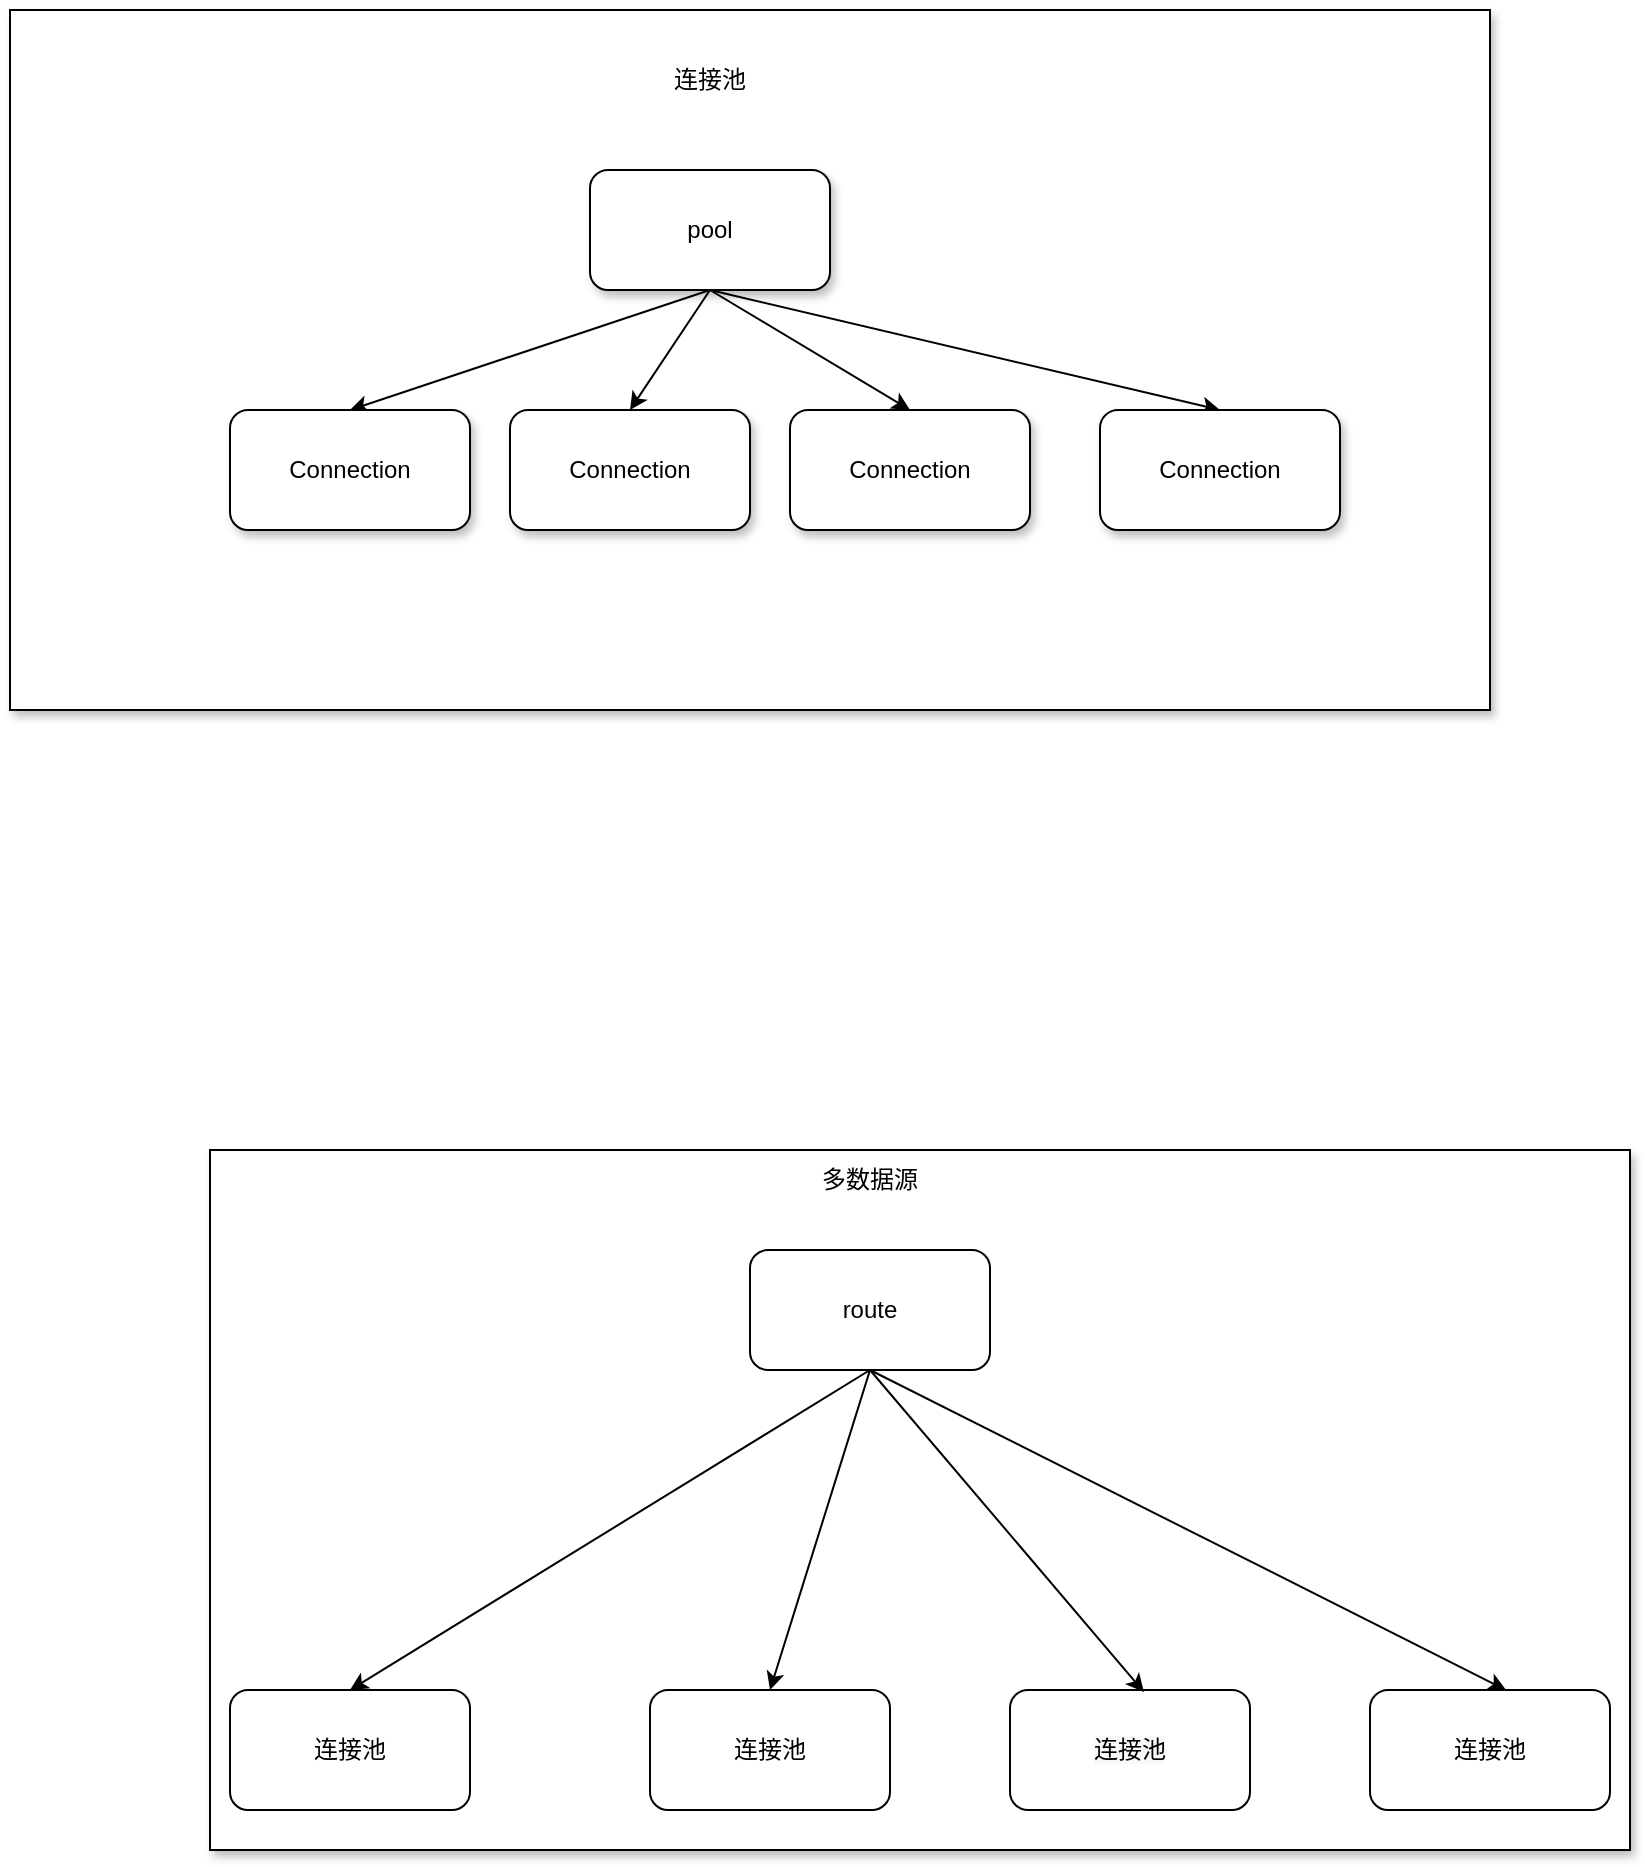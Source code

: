 <mxfile version="15.7.3" type="device"><diagram id="r_DhsfADYLEMHZVyqy3z" name="第 1 页"><mxGraphModel dx="1088" dy="1718" grid="1" gridSize="10" guides="1" tooltips="1" connect="1" arrows="1" fold="1" page="1" pageScale="1" pageWidth="1169" pageHeight="827" math="0" shadow="0"><root><mxCell id="0"/><mxCell id="1" parent="0"/><mxCell id="MaRIiSNgnK7miI8mTcgT-33" value="" style="rounded=0;whiteSpace=wrap;html=1;shadow=1;" vertex="1" parent="1"><mxGeometry x="140" y="490" width="710" height="350" as="geometry"/></mxCell><mxCell id="MaRIiSNgnK7miI8mTcgT-30" value="" style="rounded=0;whiteSpace=wrap;html=1;shadow=1;" vertex="1" parent="1"><mxGeometry x="40" y="-80" width="740" height="350" as="geometry"/></mxCell><mxCell id="MaRIiSNgnK7miI8mTcgT-1" value="连接池" style="rounded=1;whiteSpace=wrap;html=1;" vertex="1" parent="1"><mxGeometry x="360" y="760" width="120" height="60" as="geometry"/></mxCell><mxCell id="MaRIiSNgnK7miI8mTcgT-2" value="连接池" style="rounded=1;whiteSpace=wrap;html=1;" vertex="1" parent="1"><mxGeometry x="150" y="760" width="120" height="60" as="geometry"/></mxCell><mxCell id="MaRIiSNgnK7miI8mTcgT-3" value="&#10;&#10;&lt;span style=&quot;color: rgb(0, 0, 0); font-family: helvetica; font-size: 12px; font-style: normal; font-weight: 400; letter-spacing: normal; text-align: center; text-indent: 0px; text-transform: none; word-spacing: 0px; background-color: rgb(248, 249, 250); display: inline; float: none;&quot;&gt;连接池&lt;/span&gt;&#10;&#10;" style="rounded=1;whiteSpace=wrap;html=1;" vertex="1" parent="1"><mxGeometry x="540" y="760" width="120" height="60" as="geometry"/></mxCell><mxCell id="MaRIiSNgnK7miI8mTcgT-4" value="连接池" style="rounded=1;whiteSpace=wrap;html=1;" vertex="1" parent="1"><mxGeometry x="720" y="760" width="120" height="60" as="geometry"/></mxCell><mxCell id="MaRIiSNgnK7miI8mTcgT-8" style="edgeStyle=none;rounded=0;orthogonalLoop=1;jettySize=auto;html=1;exitX=0.5;exitY=1;exitDx=0;exitDy=0;entryX=0.5;entryY=0;entryDx=0;entryDy=0;" edge="1" parent="1" source="MaRIiSNgnK7miI8mTcgT-5" target="MaRIiSNgnK7miI8mTcgT-2"><mxGeometry relative="1" as="geometry"/></mxCell><mxCell id="MaRIiSNgnK7miI8mTcgT-9" style="edgeStyle=none;rounded=0;orthogonalLoop=1;jettySize=auto;html=1;exitX=0.5;exitY=1;exitDx=0;exitDy=0;entryX=0.5;entryY=0;entryDx=0;entryDy=0;" edge="1" parent="1" source="MaRIiSNgnK7miI8mTcgT-5" target="MaRIiSNgnK7miI8mTcgT-1"><mxGeometry relative="1" as="geometry"/></mxCell><mxCell id="MaRIiSNgnK7miI8mTcgT-10" style="edgeStyle=none;rounded=0;orthogonalLoop=1;jettySize=auto;html=1;exitX=0.5;exitY=1;exitDx=0;exitDy=0;entryX=0.558;entryY=0.017;entryDx=0;entryDy=0;entryPerimeter=0;" edge="1" parent="1" source="MaRIiSNgnK7miI8mTcgT-5" target="MaRIiSNgnK7miI8mTcgT-3"><mxGeometry relative="1" as="geometry"/></mxCell><mxCell id="MaRIiSNgnK7miI8mTcgT-11" style="edgeStyle=none;rounded=0;orthogonalLoop=1;jettySize=auto;html=1;exitX=0.5;exitY=1;exitDx=0;exitDy=0;entryX=0.567;entryY=0;entryDx=0;entryDy=0;entryPerimeter=0;" edge="1" parent="1" source="MaRIiSNgnK7miI8mTcgT-5" target="MaRIiSNgnK7miI8mTcgT-4"><mxGeometry relative="1" as="geometry"/></mxCell><mxCell id="MaRIiSNgnK7miI8mTcgT-5" value="route" style="rounded=1;whiteSpace=wrap;html=1;" vertex="1" parent="1"><mxGeometry x="410" y="540" width="120" height="60" as="geometry"/></mxCell><mxCell id="MaRIiSNgnK7miI8mTcgT-26" style="edgeStyle=none;rounded=0;orthogonalLoop=1;jettySize=auto;html=1;exitX=0.5;exitY=1;exitDx=0;exitDy=0;entryX=0.5;entryY=0;entryDx=0;entryDy=0;" edge="1" parent="1" source="MaRIiSNgnK7miI8mTcgT-20" target="MaRIiSNgnK7miI8mTcgT-23"><mxGeometry relative="1" as="geometry"/></mxCell><mxCell id="MaRIiSNgnK7miI8mTcgT-27" style="edgeStyle=none;rounded=0;orthogonalLoop=1;jettySize=auto;html=1;exitX=0.5;exitY=1;exitDx=0;exitDy=0;entryX=0.5;entryY=0;entryDx=0;entryDy=0;" edge="1" parent="1" source="MaRIiSNgnK7miI8mTcgT-20" target="MaRIiSNgnK7miI8mTcgT-21"><mxGeometry relative="1" as="geometry"/></mxCell><mxCell id="MaRIiSNgnK7miI8mTcgT-28" style="edgeStyle=none;rounded=0;orthogonalLoop=1;jettySize=auto;html=1;exitX=0.5;exitY=1;exitDx=0;exitDy=0;entryX=0.5;entryY=0;entryDx=0;entryDy=0;" edge="1" parent="1" source="MaRIiSNgnK7miI8mTcgT-20" target="MaRIiSNgnK7miI8mTcgT-24"><mxGeometry relative="1" as="geometry"/></mxCell><mxCell id="MaRIiSNgnK7miI8mTcgT-29" style="edgeStyle=none;rounded=0;orthogonalLoop=1;jettySize=auto;html=1;exitX=0.5;exitY=1;exitDx=0;exitDy=0;entryX=0.5;entryY=0;entryDx=0;entryDy=0;" edge="1" parent="1" source="MaRIiSNgnK7miI8mTcgT-20" target="MaRIiSNgnK7miI8mTcgT-25"><mxGeometry relative="1" as="geometry"/></mxCell><mxCell id="MaRIiSNgnK7miI8mTcgT-20" value="pool" style="rounded=1;whiteSpace=wrap;html=1;shadow=1;" vertex="1" parent="1"><mxGeometry x="330" width="120" height="60" as="geometry"/></mxCell><mxCell id="MaRIiSNgnK7miI8mTcgT-21" value="&lt;span&gt;Connection&lt;/span&gt;" style="rounded=1;whiteSpace=wrap;html=1;shadow=1;" vertex="1" parent="1"><mxGeometry x="290" y="120" width="120" height="60" as="geometry"/></mxCell><mxCell id="MaRIiSNgnK7miI8mTcgT-23" value="Connection" style="rounded=1;whiteSpace=wrap;html=1;shadow=1;" vertex="1" parent="1"><mxGeometry x="150" y="120" width="120" height="60" as="geometry"/></mxCell><mxCell id="MaRIiSNgnK7miI8mTcgT-24" value="&lt;span&gt;Connection&lt;/span&gt;" style="rounded=1;whiteSpace=wrap;html=1;shadow=1;" vertex="1" parent="1"><mxGeometry x="430" y="120" width="120" height="60" as="geometry"/></mxCell><mxCell id="MaRIiSNgnK7miI8mTcgT-25" value="&lt;span&gt;Connection&lt;/span&gt;" style="rounded=1;whiteSpace=wrap;html=1;shadow=1;" vertex="1" parent="1"><mxGeometry x="585" y="120" width="120" height="60" as="geometry"/></mxCell><mxCell id="MaRIiSNgnK7miI8mTcgT-31" value="连接池" style="text;html=1;strokeColor=none;fillColor=none;align=center;verticalAlign=middle;whiteSpace=wrap;rounded=0;shadow=1;" vertex="1" parent="1"><mxGeometry x="360" y="-60" width="60" height="30" as="geometry"/></mxCell><mxCell id="MaRIiSNgnK7miI8mTcgT-32" value="多数据源" style="text;html=1;strokeColor=none;fillColor=none;align=center;verticalAlign=middle;whiteSpace=wrap;rounded=0;shadow=1;" vertex="1" parent="1"><mxGeometry x="440" y="490" width="60" height="30" as="geometry"/></mxCell></root></mxGraphModel></diagram></mxfile>